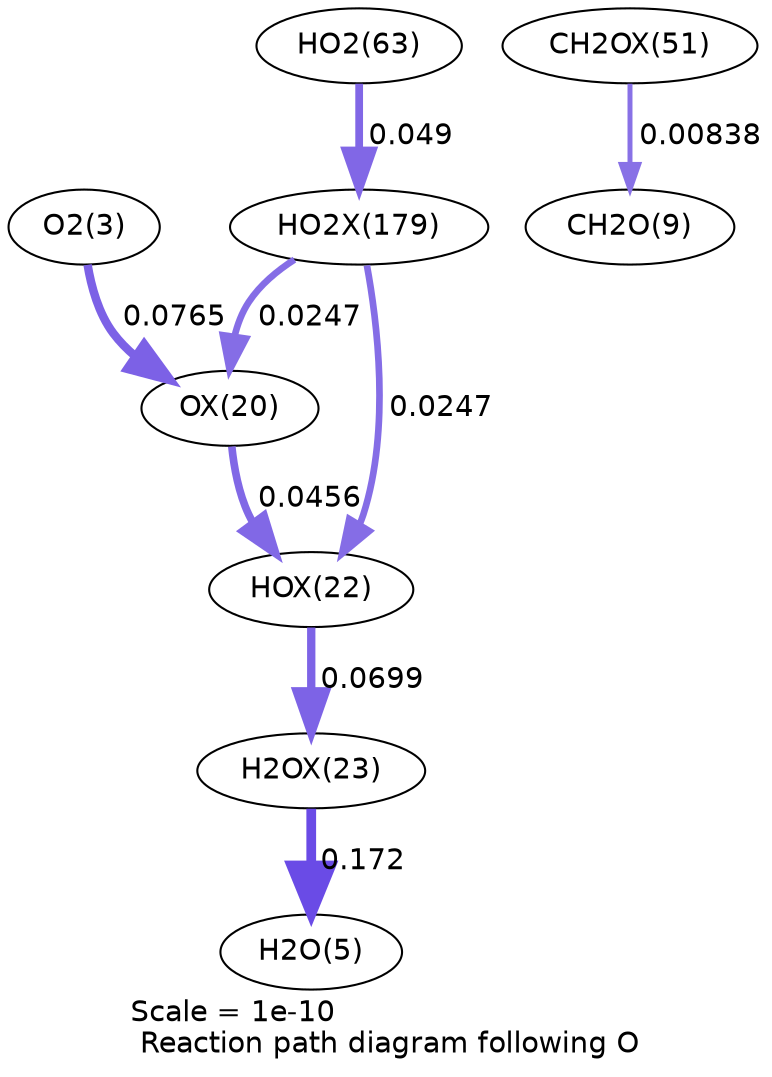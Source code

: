 digraph reaction_paths {
center=1;
s5 -> s58[fontname="Helvetica", penwidth=4.06, arrowsize=2.03, color="0.7, 0.576, 0.9"
, label=" 0.0765"];
s58 -> s60[fontname="Helvetica", penwidth=3.67, arrowsize=1.83, color="0.7, 0.546, 0.9"
, label=" 0.0456"];
s76 -> s58[fontname="Helvetica", penwidth=3.21, arrowsize=1.6, color="0.7, 0.525, 0.9"
, label=" 0.0247"];
s60 -> s61[fontname="Helvetica", penwidth=3.99, arrowsize=2, color="0.7, 0.57, 0.9"
, label=" 0.0699"];
s76 -> s60[fontname="Helvetica", penwidth=3.21, arrowsize=1.6, color="0.7, 0.525, 0.9"
, label=" 0.0247"];
s61 -> s7[fontname="Helvetica", penwidth=4.67, arrowsize=2.34, color="0.7, 0.672, 0.9"
, label=" 0.172"];
s71 -> s11[fontname="Helvetica", penwidth=2.39, arrowsize=1.19, color="0.7, 0.508, 0.9"
, label=" 0.00838"];
s29 -> s76[fontname="Helvetica", penwidth=3.72, arrowsize=1.86, color="0.7, 0.549, 0.9"
, label=" 0.049"];
s5 [ fontname="Helvetica", label="O2(3)"];
s7 [ fontname="Helvetica", label="H2O(5)"];
s11 [ fontname="Helvetica", label="CH2O(9)"];
s29 [ fontname="Helvetica", label="HO2(63)"];
s58 [ fontname="Helvetica", label="OX(20)"];
s60 [ fontname="Helvetica", label="HOX(22)"];
s61 [ fontname="Helvetica", label="H2OX(23)"];
s71 [ fontname="Helvetica", label="CH2OX(51)"];
s76 [ fontname="Helvetica", label="HO2X(179)"];
 label = "Scale = 1e-10\l Reaction path diagram following O";
 fontname = "Helvetica";
}
